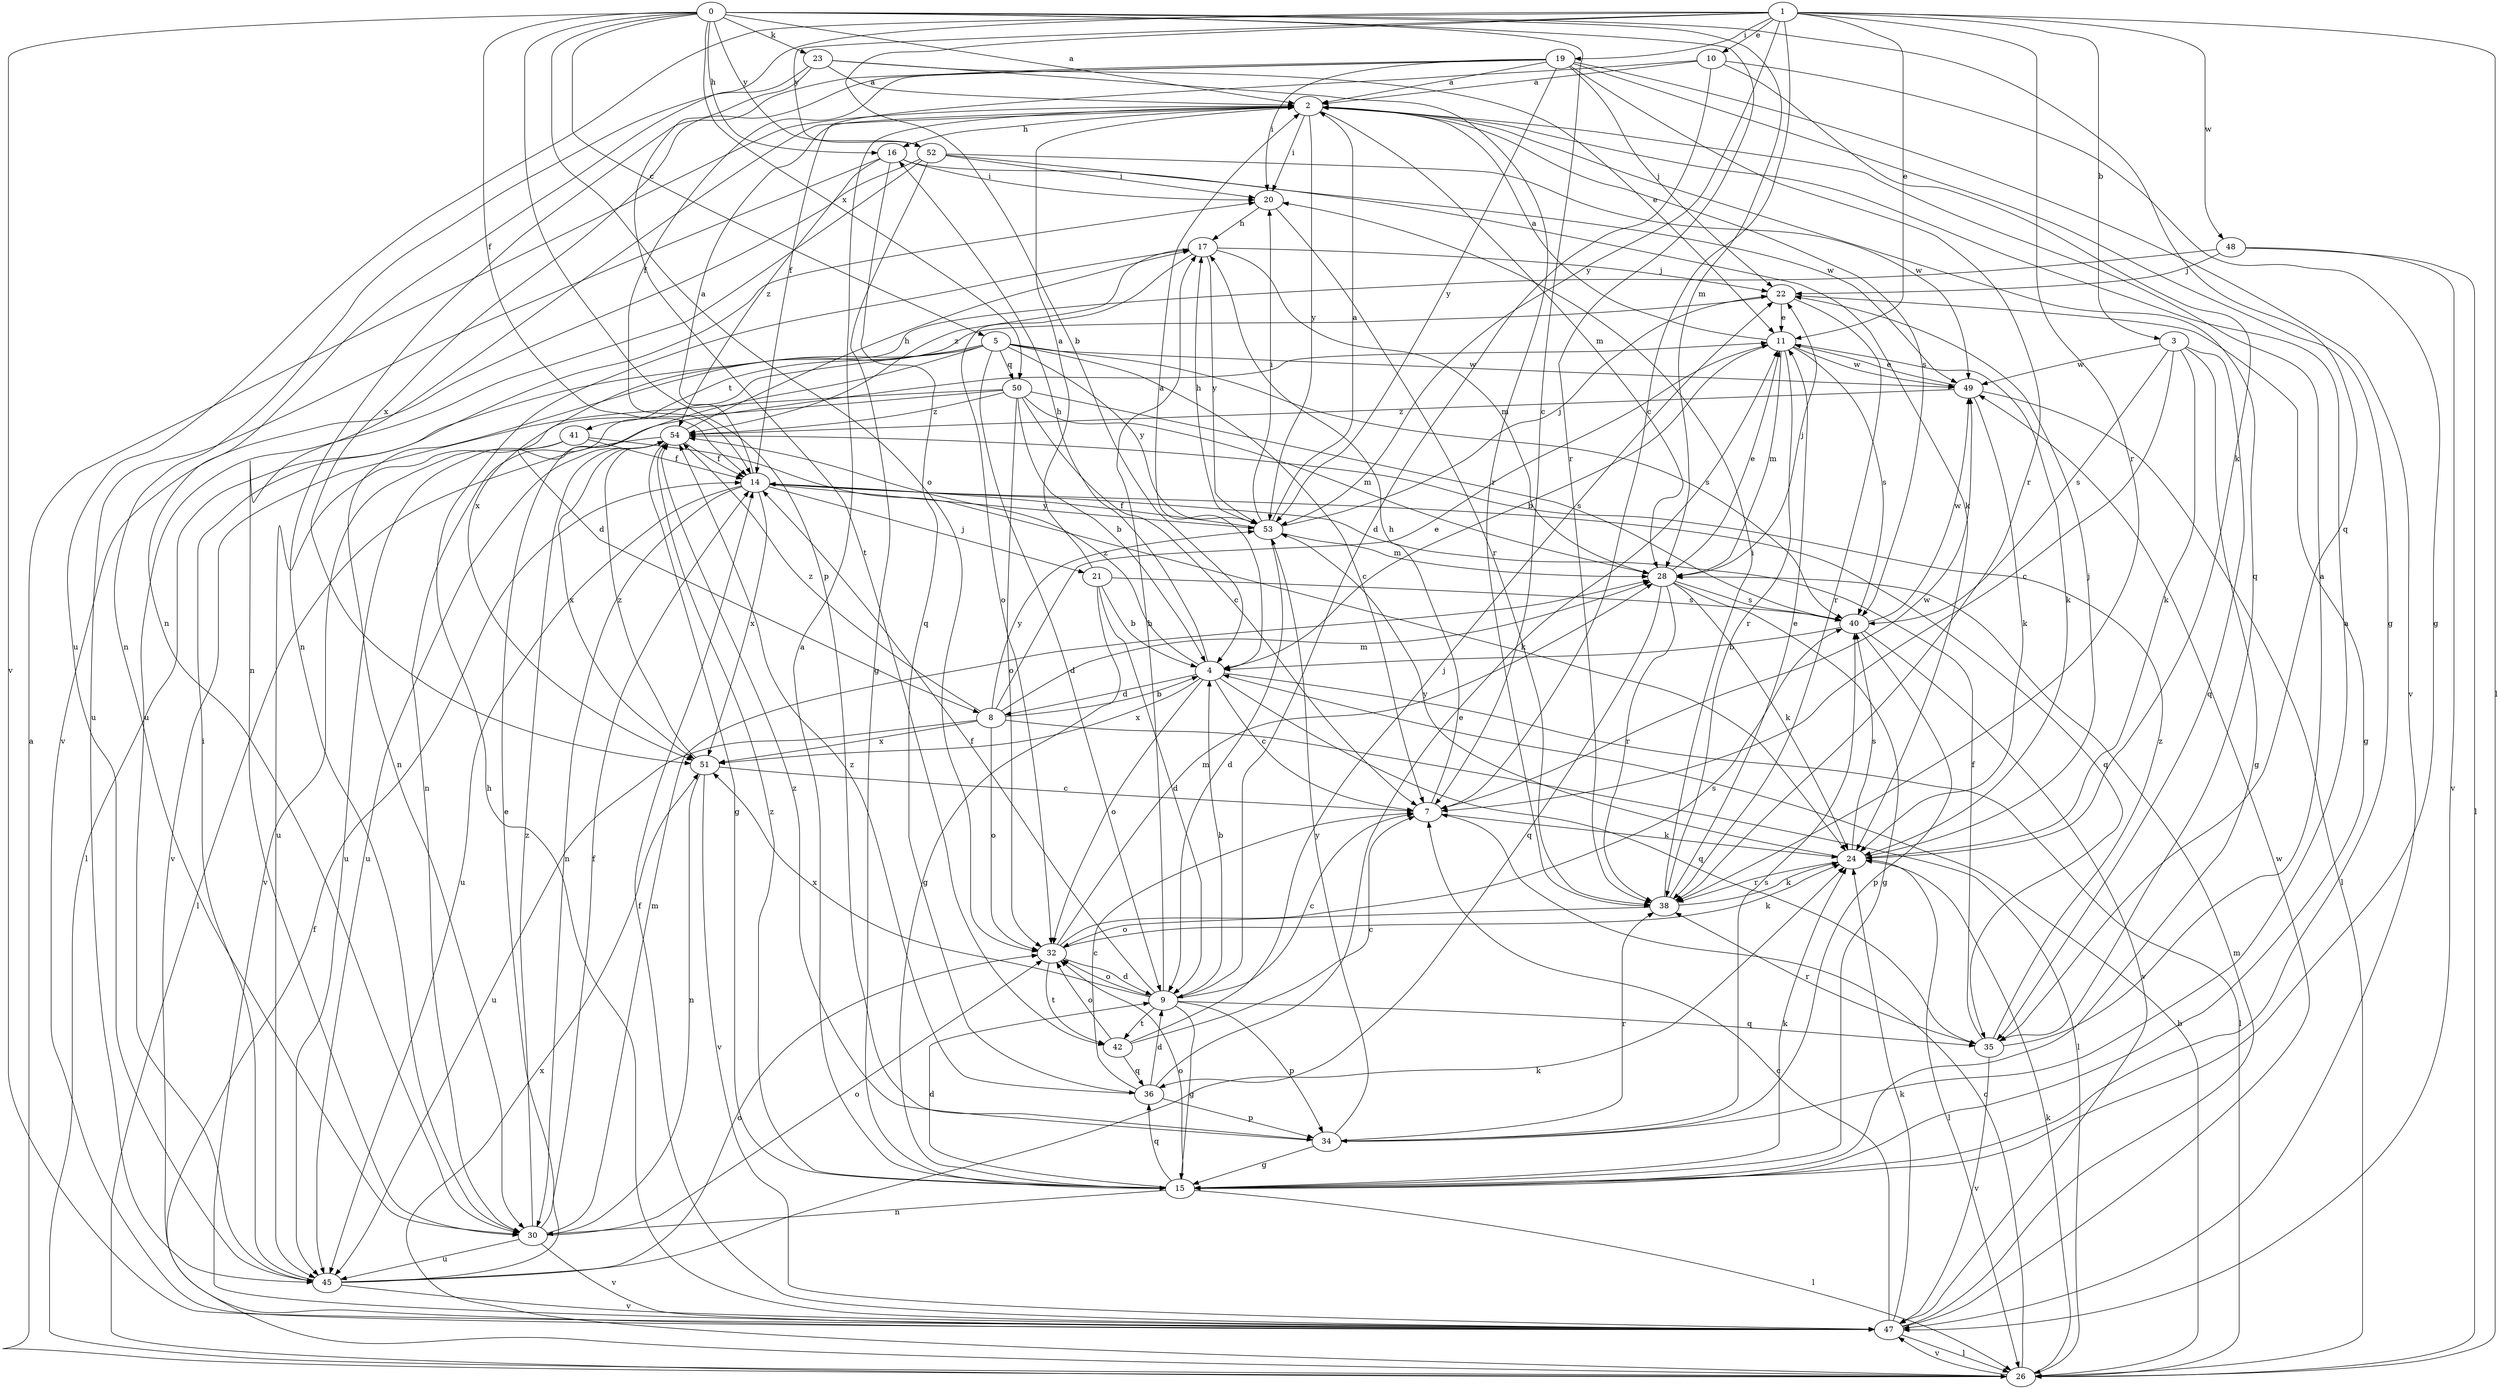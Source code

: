 strict digraph  {
0;
1;
2;
3;
4;
5;
7;
8;
9;
10;
11;
14;
15;
16;
17;
19;
20;
21;
22;
23;
24;
26;
28;
30;
32;
34;
35;
36;
38;
40;
41;
42;
45;
47;
48;
49;
50;
51;
52;
53;
54;
0 -> 2  [label=a];
0 -> 5  [label=c];
0 -> 7  [label=c];
0 -> 14  [label=f];
0 -> 16  [label=h];
0 -> 23  [label=k];
0 -> 28  [label=m];
0 -> 32  [label=o];
0 -> 34  [label=p];
0 -> 35  [label=q];
0 -> 38  [label=r];
0 -> 47  [label=v];
0 -> 50  [label=x];
0 -> 52  [label=y];
1 -> 3  [label=b];
1 -> 4  [label=b];
1 -> 7  [label=c];
1 -> 10  [label=e];
1 -> 11  [label=e];
1 -> 19  [label=i];
1 -> 26  [label=l];
1 -> 30  [label=n];
1 -> 38  [label=r];
1 -> 45  [label=u];
1 -> 48  [label=w];
1 -> 52  [label=y];
1 -> 53  [label=y];
2 -> 16  [label=h];
2 -> 20  [label=i];
2 -> 28  [label=m];
2 -> 30  [label=n];
2 -> 35  [label=q];
2 -> 40  [label=s];
2 -> 53  [label=y];
3 -> 7  [label=c];
3 -> 15  [label=g];
3 -> 24  [label=k];
3 -> 35  [label=q];
3 -> 40  [label=s];
3 -> 49  [label=w];
4 -> 2  [label=a];
4 -> 7  [label=c];
4 -> 8  [label=d];
4 -> 16  [label=h];
4 -> 26  [label=l];
4 -> 32  [label=o];
4 -> 35  [label=q];
4 -> 51  [label=x];
4 -> 54  [label=z];
5 -> 7  [label=c];
5 -> 8  [label=d];
5 -> 9  [label=d];
5 -> 26  [label=l];
5 -> 30  [label=n];
5 -> 40  [label=s];
5 -> 41  [label=t];
5 -> 49  [label=w];
5 -> 53  [label=y];
5 -> 50  [label=q];
7 -> 17  [label=h];
7 -> 24  [label=k];
7 -> 49  [label=w];
8 -> 4  [label=b];
8 -> 11  [label=e];
8 -> 26  [label=l];
8 -> 28  [label=m];
8 -> 32  [label=o];
8 -> 45  [label=u];
8 -> 51  [label=x];
8 -> 53  [label=y];
8 -> 54  [label=z];
9 -> 4  [label=b];
9 -> 7  [label=c];
9 -> 14  [label=f];
9 -> 15  [label=g];
9 -> 17  [label=h];
9 -> 32  [label=o];
9 -> 34  [label=p];
9 -> 35  [label=q];
9 -> 42  [label=t];
9 -> 51  [label=x];
10 -> 2  [label=a];
10 -> 9  [label=d];
10 -> 14  [label=f];
10 -> 15  [label=g];
10 -> 24  [label=k];
11 -> 2  [label=a];
11 -> 4  [label=b];
11 -> 24  [label=k];
11 -> 28  [label=m];
11 -> 38  [label=r];
11 -> 40  [label=s];
11 -> 49  [label=w];
14 -> 2  [label=a];
14 -> 21  [label=j];
14 -> 30  [label=n];
14 -> 35  [label=q];
14 -> 45  [label=u];
14 -> 51  [label=x];
14 -> 53  [label=y];
15 -> 2  [label=a];
15 -> 9  [label=d];
15 -> 24  [label=k];
15 -> 26  [label=l];
15 -> 30  [label=n];
15 -> 32  [label=o];
15 -> 36  [label=q];
15 -> 54  [label=z];
16 -> 20  [label=i];
16 -> 36  [label=q];
16 -> 45  [label=u];
16 -> 49  [label=w];
16 -> 54  [label=z];
17 -> 22  [label=j];
17 -> 28  [label=m];
17 -> 32  [label=o];
17 -> 53  [label=y];
17 -> 54  [label=z];
19 -> 2  [label=a];
19 -> 14  [label=f];
19 -> 15  [label=g];
19 -> 20  [label=i];
19 -> 22  [label=j];
19 -> 30  [label=n];
19 -> 38  [label=r];
19 -> 47  [label=v];
19 -> 51  [label=x];
19 -> 53  [label=y];
20 -> 17  [label=h];
20 -> 38  [label=r];
21 -> 2  [label=a];
21 -> 4  [label=b];
21 -> 9  [label=d];
21 -> 15  [label=g];
21 -> 40  [label=s];
22 -> 11  [label=e];
22 -> 15  [label=g];
22 -> 30  [label=n];
22 -> 38  [label=r];
23 -> 2  [label=a];
23 -> 11  [label=e];
23 -> 30  [label=n];
23 -> 38  [label=r];
23 -> 42  [label=t];
24 -> 22  [label=j];
24 -> 26  [label=l];
24 -> 38  [label=r];
24 -> 40  [label=s];
24 -> 53  [label=y];
26 -> 2  [label=a];
26 -> 4  [label=b];
26 -> 7  [label=c];
26 -> 14  [label=f];
26 -> 24  [label=k];
26 -> 47  [label=v];
26 -> 51  [label=x];
28 -> 11  [label=e];
28 -> 15  [label=g];
28 -> 22  [label=j];
28 -> 24  [label=k];
28 -> 36  [label=q];
28 -> 38  [label=r];
28 -> 40  [label=s];
30 -> 14  [label=f];
30 -> 28  [label=m];
30 -> 32  [label=o];
30 -> 45  [label=u];
30 -> 47  [label=v];
30 -> 54  [label=z];
32 -> 9  [label=d];
32 -> 24  [label=k];
32 -> 28  [label=m];
32 -> 40  [label=s];
32 -> 42  [label=t];
34 -> 2  [label=a];
34 -> 15  [label=g];
34 -> 38  [label=r];
34 -> 40  [label=s];
34 -> 53  [label=y];
34 -> 54  [label=z];
35 -> 2  [label=a];
35 -> 14  [label=f];
35 -> 38  [label=r];
35 -> 47  [label=v];
35 -> 54  [label=z];
36 -> 7  [label=c];
36 -> 9  [label=d];
36 -> 11  [label=e];
36 -> 34  [label=p];
36 -> 54  [label=z];
38 -> 11  [label=e];
38 -> 20  [label=i];
38 -> 24  [label=k];
38 -> 32  [label=o];
40 -> 4  [label=b];
40 -> 34  [label=p];
40 -> 47  [label=v];
40 -> 49  [label=w];
41 -> 14  [label=f];
41 -> 24  [label=k];
41 -> 45  [label=u];
41 -> 47  [label=v];
42 -> 7  [label=c];
42 -> 22  [label=j];
42 -> 32  [label=o];
42 -> 36  [label=q];
45 -> 11  [label=e];
45 -> 20  [label=i];
45 -> 24  [label=k];
45 -> 32  [label=o];
45 -> 47  [label=v];
47 -> 7  [label=c];
47 -> 14  [label=f];
47 -> 17  [label=h];
47 -> 24  [label=k];
47 -> 26  [label=l];
47 -> 28  [label=m];
47 -> 49  [label=w];
48 -> 22  [label=j];
48 -> 26  [label=l];
48 -> 47  [label=v];
48 -> 51  [label=x];
49 -> 11  [label=e];
49 -> 24  [label=k];
49 -> 26  [label=l];
49 -> 54  [label=z];
50 -> 4  [label=b];
50 -> 7  [label=c];
50 -> 28  [label=m];
50 -> 32  [label=o];
50 -> 40  [label=s];
50 -> 45  [label=u];
50 -> 47  [label=v];
50 -> 54  [label=z];
51 -> 7  [label=c];
51 -> 30  [label=n];
51 -> 47  [label=v];
51 -> 54  [label=z];
52 -> 15  [label=g];
52 -> 20  [label=i];
52 -> 24  [label=k];
52 -> 45  [label=u];
52 -> 47  [label=v];
52 -> 49  [label=w];
53 -> 2  [label=a];
53 -> 9  [label=d];
53 -> 14  [label=f];
53 -> 17  [label=h];
53 -> 20  [label=i];
53 -> 22  [label=j];
53 -> 28  [label=m];
54 -> 14  [label=f];
54 -> 15  [label=g];
54 -> 17  [label=h];
54 -> 26  [label=l];
54 -> 45  [label=u];
54 -> 51  [label=x];
}
